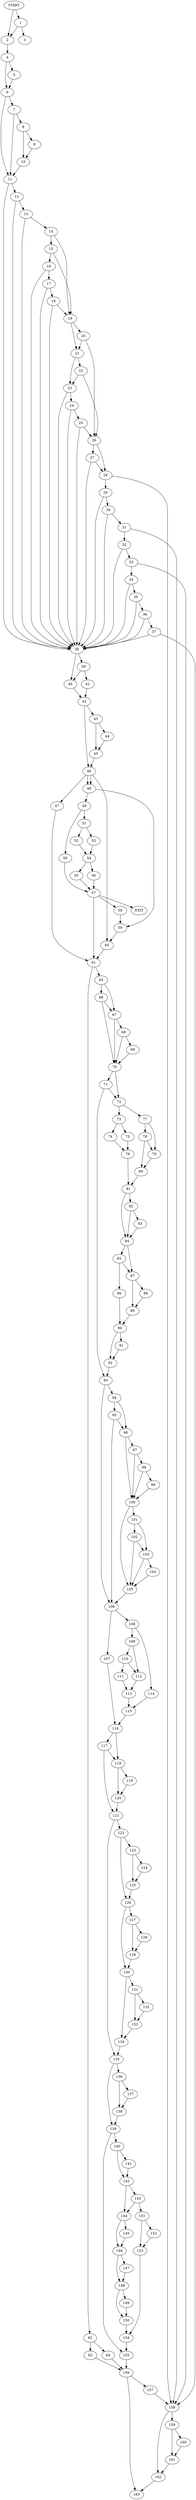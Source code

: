 digraph { 
0 [label="START"];
1;
2;
3;
4;
5;
6;
7;
8;
9;
10;
11;
12;
13;
14;
15;
16;
17;
18;
19;
20;
21;
22;
23;
24;
25;
26;
27;
28;
29;
30;
31;
32;
33;
34;
35;
36;
37;
38;
39;
40;
41;
42;
43;
44;
45;
46;
47;
48;
49;
50;
51;
52;
53;
54;
55;
56;
57;
58;
59;
60;
61;
62;
63;
64;
65;
66;
67;
68;
69;
70;
71;
72;
73;
74;
75;
76;
77;
78;
79;
80;
81;
82;
83;
84;
85;
86;
87;
88;
89;
90;
91;
92;
93;
94;
95;
96;
97;
98;
99;
100;
101;
102;
103;
104;
105;
106;
107;
108;
109;
110;
111;
112;
113;
114;
115;
116;
117;
118;
119;
120;
121;
122;
123;
124;
125;
126;
127;
128;
129;
130;
131;
132;
133;
134;
135;
136;
137;
138;
139;
140;
141;
142;
143;
144;
145;
146;
147;
148;
149;
150;
151;
152;
153;
154;
155;
156;
157;
158;
159;
160;
161;
162;
163;
164[label="EXIT"];
0 -> 1;
0 -> 2;
1 -> 2;
1 -> 3;
2 -> 4;
4 -> 5;
4 -> 6;
5 -> 6;
6 -> 11;
6 -> 7;
7 -> 8;
7 -> 11;
8 -> 9;
8 -> 10;
9 -> 10;
10 -> 11;
11 -> 38;
11 -> 12;
12 -> 38;
12 -> 13;
13 -> 38;
13 -> 14;
14 -> 15;
14 -> 19;
15 -> 16;
15 -> 19;
16 -> 38;
16 -> 17;
17 -> 38;
17 -> 18;
18 -> 38;
18 -> 19;
19 -> 21;
19 -> 20;
20 -> 21;
20 -> 26;
21 -> 23;
21 -> 22;
22 -> 23;
22 -> 26;
23 -> 38;
23 -> 24;
24 -> 38;
24 -> 25;
25 -> 38;
25 -> 26;
26 -> 27;
26 -> 28;
27 -> 38;
27 -> 28;
28 -> 29;
28 -> 158;
29 -> 38;
29 -> 30;
30 -> 38;
30 -> 31;
31 -> 32;
31 -> 158;
32 -> 38;
32 -> 33;
33 -> 34;
33 -> 158;
34 -> 38;
34 -> 35;
35 -> 38;
35 -> 36;
36 -> 38;
36 -> 37;
37 -> 38;
37 -> 158;
38 -> 40;
38 -> 39;
39 -> 40;
39 -> 41;
40 -> 42;
41 -> 42;
42 -> 43;
42 -> 46;
43 -> 45;
43 -> 44;
44 -> 45;
45 -> 46;
46 -> 60;
46 -> 47;
46:s2 -> 48;
46:s3 -> 48;
47 -> 61;
48 -> 49;
48 -> 59;
49 -> 50;
49 -> 51;
50 -> 57;
51 -> 52;
51 -> 53;
52 -> 54;
53 -> 54;
54 -> 56;
54 -> 55;
55 -> 57;
56 -> 57;
57 -> 164;
57 -> 58;
57:s2 -> 61;
58 -> 59;
59 -> 60;
60 -> 61;
61 -> 62;
61 -> 65;
62 -> 63;
62 -> 64;
63 -> 156;
64 -> 156;
65 -> 67;
65 -> 66;
66 -> 67;
66 -> 70;
67 -> 68;
67 -> 70;
68 -> 69;
68 -> 70;
69 -> 70;
70 -> 72;
70 -> 71;
71 -> 72;
71 -> 93;
72 -> 73;
72 -> 77;
73 -> 74;
73 -> 75;
74 -> 76;
75 -> 76;
76 -> 81;
77 -> 79;
77 -> 78;
78 -> 79;
78 -> 80;
79 -> 80;
80 -> 81;
81 -> 82;
81 -> 84;
82 -> 83;
82 -> 84;
83 -> 84;
84 -> 87;
84 -> 85;
85 -> 87;
85 -> 86;
86 -> 90;
87 -> 88;
87 -> 89;
88 -> 89;
89 -> 90;
90 -> 91;
90 -> 92;
91 -> 92;
92 -> 93;
93 -> 94;
93 -> 106;
94 -> 96;
94 -> 95;
95 -> 96;
95 -> 106;
96 -> 97;
96 -> 100;
97 -> 98;
97 -> 100;
98 -> 99;
98 -> 100;
99 -> 100;
100 -> 101;
100 -> 105;
101 -> 103;
101 -> 102;
102 -> 103;
102 -> 105;
103 -> 104;
103 -> 105;
104 -> 105;
105 -> 106;
106 -> 107;
106 -> 108;
107 -> 116;
108 -> 109;
108 -> 114;
109 -> 110;
109 -> 112;
110 -> 112;
110 -> 111;
111 -> 113;
112 -> 113;
113 -> 115;
114 -> 115;
115 -> 116;
116 -> 118;
116 -> 117;
117 -> 118;
117 -> 121;
118 -> 119;
118 -> 120;
119 -> 120;
120 -> 121;
121 -> 122;
121 -> 135;
122 -> 123;
122 -> 126;
123 -> 124;
123 -> 125;
124 -> 125;
125 -> 126;
126 -> 127;
126 -> 130;
127 -> 128;
127 -> 129;
128 -> 129;
129 -> 130;
130 -> 131;
130 -> 134;
131 -> 132;
131 -> 133;
132 -> 133;
133 -> 134;
134 -> 135;
135 -> 136;
135 -> 139;
136 -> 137;
136 -> 138;
137 -> 138;
138 -> 139;
139 -> 140;
139 -> 155;
140 -> 141;
140 -> 142;
141 -> 142;
142 -> 144;
142 -> 143;
143 -> 144;
143 -> 151;
144 -> 145;
144 -> 146;
145 -> 146;
146 -> 147;
146 -> 148;
147 -> 148;
148 -> 149;
148 -> 150;
149 -> 150;
150 -> 154;
151 -> 152;
151 -> 153;
152 -> 153;
153 -> 154;
154 -> 155;
155 -> 156;
156 -> 163;
156 -> 157;
157 -> 158;
158 -> 159;
158 -> 162;
159 -> 160;
159 -> 161;
160 -> 161;
161 -> 162;
162 -> 163;
}